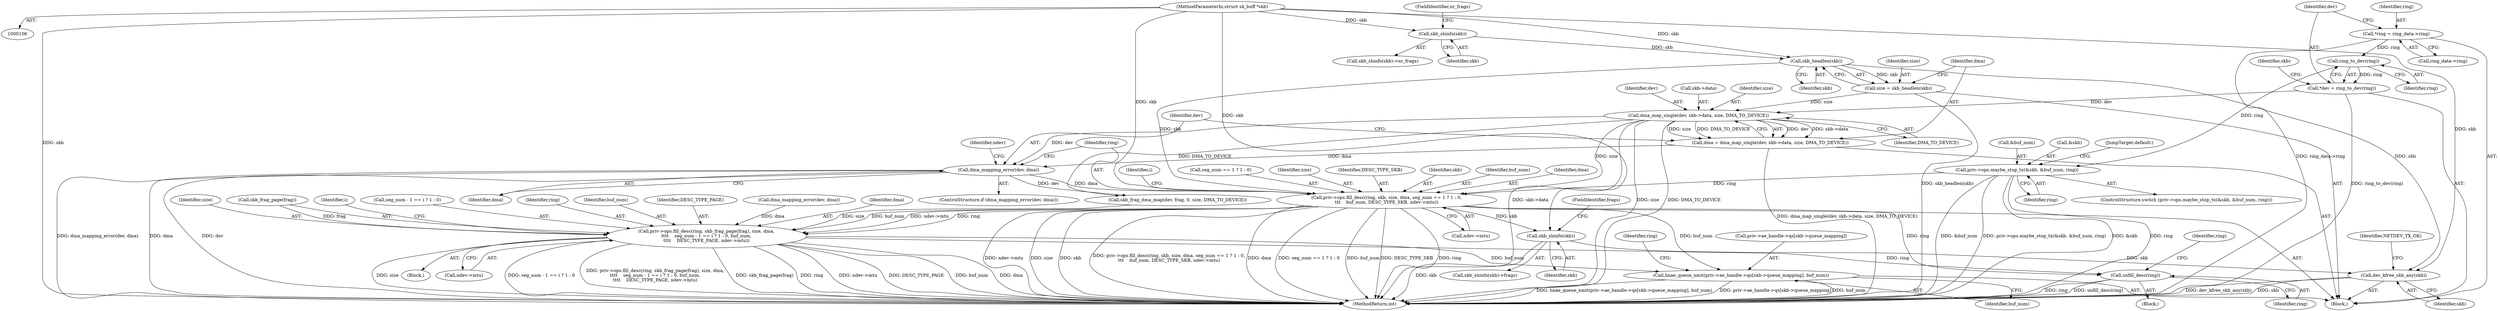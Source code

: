 digraph "1_linux_27463ad99f738ed93c7c8b3e2e5bc8c4853a2ff2_0@pointer" {
"1000205" [label="(Call,priv->ops.fill_desc(ring, skb, size, dma, seg_num == 1 ? 1 : 0,\n\t\t\t    buf_num, DESC_TYPE_SKB, ndev->mtu))"];
"1000136" [label="(Call,priv->ops.maybe_stop_tx(&skb, &buf_num, ring))"];
"1000125" [label="(Call,ring_to_dev(ring))"];
"1000117" [label="(Call,*ring = ring_data->ring)"];
"1000179" [label="(Call,skb_headlen(skb))"];
"1000168" [label="(Call,skb_shinfo(skb))"];
"1000108" [label="(MethodParameterIn,struct sk_buff *skb)"];
"1000183" [label="(Call,dma_map_single(dev, skb->data, size, DMA_TO_DEVICE))"];
"1000123" [label="(Call,*dev = ring_to_dev(ring))"];
"1000177" [label="(Call,size = skb_headlen(skb))"];
"1000191" [label="(Call,dma_mapping_error(dev, dma))"];
"1000181" [label="(Call,dma = dma_map_single(dev, skb->data, size, DMA_TO_DEVICE))"];
"1000236" [label="(Call,skb_shinfo(skb))"];
"1000396" [label="(Call,dev_kfree_skb_any(skb))"];
"1000270" [label="(Call,priv->ops.fill_desc(ring, skb_frag_page(frag), size, dma,\n\t\t\t\t    seg_num - 1 == i ? 1 : 0, buf_num,\n\t\t\t\t    DESC_TYPE_PAGE, ndev->mtu))"];
"1000312" [label="(Call,hnae_queue_xmit(priv->ae_handle->qs[skb->queue_mapping], buf_num))"];
"1000348" [label="(Call,unfill_desc(ring))"];
"1000188" [label="(Identifier,size)"];
"1000206" [label="(Identifier,ring)"];
"1000177" [label="(Call,size = skb_headlen(skb))"];
"1000210" [label="(Call,seg_num == 1 ? 1 : 0)"];
"1000117" [label="(Call,*ring = ring_data->ring)"];
"1000322" [label="(Identifier,buf_num)"];
"1000272" [label="(Call,skb_frag_page(frag))"];
"1000235" [label="(Call,skb_shinfo(skb)->frags)"];
"1000248" [label="(Call,skb_frag_dma_map(dev, frag, 0, size, DMA_TO_DEVICE))"];
"1000137" [label="(Call,&skb)"];
"1000162" [label="(JumpTarget,default:)"];
"1000208" [label="(Identifier,size)"];
"1000125" [label="(Call,ring_to_dev(ring))"];
"1000124" [label="(Identifier,dev)"];
"1000181" [label="(Call,dma = dma_map_single(dev, skb->data, size, DMA_TO_DEVICE))"];
"1000190" [label="(ControlStructure,if (dma_mapping_error(dev, dma)))"];
"1000347" [label="(Block,)"];
"1000168" [label="(Call,skb_shinfo(skb))"];
"1000218" [label="(Call,ndev->mtu)"];
"1000237" [label="(Identifier,skb)"];
"1000229" [label="(Identifier,i)"];
"1000396" [label="(Call,dev_kfree_skb_any(skb))"];
"1000397" [label="(Identifier,skb)"];
"1000276" [label="(Call,seg_num - 1 == i ? 1 : 0)"];
"1000108" [label="(MethodParameterIn,struct sk_buff *skb)"];
"1000217" [label="(Identifier,DESC_TYPE_SKB)"];
"1000179" [label="(Call,skb_headlen(skb))"];
"1000270" [label="(Call,priv->ops.fill_desc(ring, skb_frag_page(frag), size, dma,\n\t\t\t\t    seg_num - 1 == i ? 1 : 0, buf_num,\n\t\t\t\t    DESC_TYPE_PAGE, ndev->mtu))"];
"1000230" [label="(Block,)"];
"1000126" [label="(Identifier,ring)"];
"1000271" [label="(Identifier,ring)"];
"1000284" [label="(Identifier,buf_num)"];
"1000189" [label="(Identifier,DMA_TO_DEVICE)"];
"1000192" [label="(Identifier,dev)"];
"1000399" [label="(Identifier,NETDEV_TX_OK)"];
"1000285" [label="(Identifier,DESC_TYPE_PAGE)"];
"1000207" [label="(Identifier,skb)"];
"1000348" [label="(Call,unfill_desc(ring))"];
"1000182" [label="(Identifier,dma)"];
"1000183" [label="(Call,dma_map_single(dev, skb->data, size, DMA_TO_DEVICE))"];
"1000216" [label="(Identifier,buf_num)"];
"1000196" [label="(Identifier,ndev)"];
"1000349" [label="(Identifier,ring)"];
"1000110" [label="(Block,)"];
"1000135" [label="(ControlStructure,switch (priv->ops.maybe_stop_tx(&skb, &buf_num, ring)))"];
"1000139" [label="(Call,&buf_num)"];
"1000169" [label="(Identifier,skb)"];
"1000170" [label="(FieldIdentifier,nr_frags)"];
"1000118" [label="(Identifier,ring)"];
"1000184" [label="(Identifier,dev)"];
"1000193" [label="(Identifier,dma)"];
"1000313" [label="(Call,priv->ae_handle->qs[skb->queue_mapping])"];
"1000205" [label="(Call,priv->ops.fill_desc(ring, skb, size, dma, seg_num == 1 ? 1 : 0,\n\t\t\t    buf_num, DESC_TYPE_SKB, ndev->mtu))"];
"1000119" [label="(Call,ring_data->ring)"];
"1000238" [label="(FieldIdentifier,frags)"];
"1000209" [label="(Identifier,dma)"];
"1000326" [label="(Identifier,ring)"];
"1000255" [label="(Call,dma_mapping_error(dev, dma))"];
"1000136" [label="(Call,priv->ops.maybe_stop_tx(&skb, &buf_num, ring))"];
"1000275" [label="(Identifier,dma)"];
"1000236" [label="(Call,skb_shinfo(skb))"];
"1000274" [label="(Identifier,size)"];
"1000223" [label="(Identifier,i)"];
"1000167" [label="(Call,skb_shinfo(skb)->nr_frags)"];
"1000178" [label="(Identifier,size)"];
"1000180" [label="(Identifier,skb)"];
"1000141" [label="(Identifier,ring)"];
"1000185" [label="(Call,skb->data)"];
"1000286" [label="(Call,ndev->mtu)"];
"1000353" [label="(Identifier,ring)"];
"1000138" [label="(Identifier,skb)"];
"1000191" [label="(Call,dma_mapping_error(dev, dma))"];
"1000312" [label="(Call,hnae_queue_xmit(priv->ae_handle->qs[skb->queue_mapping], buf_num))"];
"1000123" [label="(Call,*dev = ring_to_dev(ring))"];
"1000409" [label="(MethodReturn,int)"];
"1000205" -> "1000110"  [label="AST: "];
"1000205" -> "1000218"  [label="CFG: "];
"1000206" -> "1000205"  [label="AST: "];
"1000207" -> "1000205"  [label="AST: "];
"1000208" -> "1000205"  [label="AST: "];
"1000209" -> "1000205"  [label="AST: "];
"1000210" -> "1000205"  [label="AST: "];
"1000216" -> "1000205"  [label="AST: "];
"1000217" -> "1000205"  [label="AST: "];
"1000218" -> "1000205"  [label="AST: "];
"1000223" -> "1000205"  [label="CFG: "];
"1000205" -> "1000409"  [label="DDG: dma"];
"1000205" -> "1000409"  [label="DDG: seg_num == 1 ? 1 : 0"];
"1000205" -> "1000409"  [label="DDG: buf_num"];
"1000205" -> "1000409"  [label="DDG: DESC_TYPE_SKB"];
"1000205" -> "1000409"  [label="DDG: ring"];
"1000205" -> "1000409"  [label="DDG: ndev->mtu"];
"1000205" -> "1000409"  [label="DDG: size"];
"1000205" -> "1000409"  [label="DDG: skb"];
"1000205" -> "1000409"  [label="DDG: priv->ops.fill_desc(ring, skb, size, dma, seg_num == 1 ? 1 : 0,\n\t\t\t    buf_num, DESC_TYPE_SKB, ndev->mtu)"];
"1000136" -> "1000205"  [label="DDG: ring"];
"1000179" -> "1000205"  [label="DDG: skb"];
"1000108" -> "1000205"  [label="DDG: skb"];
"1000183" -> "1000205"  [label="DDG: size"];
"1000191" -> "1000205"  [label="DDG: dma"];
"1000205" -> "1000236"  [label="DDG: skb"];
"1000205" -> "1000270"  [label="DDG: ring"];
"1000205" -> "1000270"  [label="DDG: buf_num"];
"1000205" -> "1000270"  [label="DDG: ndev->mtu"];
"1000205" -> "1000312"  [label="DDG: buf_num"];
"1000205" -> "1000348"  [label="DDG: ring"];
"1000136" -> "1000135"  [label="AST: "];
"1000136" -> "1000141"  [label="CFG: "];
"1000137" -> "1000136"  [label="AST: "];
"1000139" -> "1000136"  [label="AST: "];
"1000141" -> "1000136"  [label="AST: "];
"1000162" -> "1000136"  [label="CFG: "];
"1000136" -> "1000409"  [label="DDG: ring"];
"1000136" -> "1000409"  [label="DDG: &buf_num"];
"1000136" -> "1000409"  [label="DDG: priv->ops.maybe_stop_tx(&skb, &buf_num, ring)"];
"1000136" -> "1000409"  [label="DDG: &skb"];
"1000125" -> "1000136"  [label="DDG: ring"];
"1000125" -> "1000123"  [label="AST: "];
"1000125" -> "1000126"  [label="CFG: "];
"1000126" -> "1000125"  [label="AST: "];
"1000123" -> "1000125"  [label="CFG: "];
"1000125" -> "1000123"  [label="DDG: ring"];
"1000117" -> "1000125"  [label="DDG: ring"];
"1000117" -> "1000110"  [label="AST: "];
"1000117" -> "1000119"  [label="CFG: "];
"1000118" -> "1000117"  [label="AST: "];
"1000119" -> "1000117"  [label="AST: "];
"1000124" -> "1000117"  [label="CFG: "];
"1000117" -> "1000409"  [label="DDG: ring_data->ring"];
"1000179" -> "1000177"  [label="AST: "];
"1000179" -> "1000180"  [label="CFG: "];
"1000180" -> "1000179"  [label="AST: "];
"1000177" -> "1000179"  [label="CFG: "];
"1000179" -> "1000177"  [label="DDG: skb"];
"1000168" -> "1000179"  [label="DDG: skb"];
"1000108" -> "1000179"  [label="DDG: skb"];
"1000179" -> "1000396"  [label="DDG: skb"];
"1000168" -> "1000167"  [label="AST: "];
"1000168" -> "1000169"  [label="CFG: "];
"1000169" -> "1000168"  [label="AST: "];
"1000170" -> "1000168"  [label="CFG: "];
"1000108" -> "1000168"  [label="DDG: skb"];
"1000108" -> "1000106"  [label="AST: "];
"1000108" -> "1000409"  [label="DDG: skb"];
"1000108" -> "1000236"  [label="DDG: skb"];
"1000108" -> "1000396"  [label="DDG: skb"];
"1000183" -> "1000181"  [label="AST: "];
"1000183" -> "1000189"  [label="CFG: "];
"1000184" -> "1000183"  [label="AST: "];
"1000185" -> "1000183"  [label="AST: "];
"1000188" -> "1000183"  [label="AST: "];
"1000189" -> "1000183"  [label="AST: "];
"1000181" -> "1000183"  [label="CFG: "];
"1000183" -> "1000409"  [label="DDG: skb->data"];
"1000183" -> "1000409"  [label="DDG: size"];
"1000183" -> "1000409"  [label="DDG: DMA_TO_DEVICE"];
"1000183" -> "1000181"  [label="DDG: dev"];
"1000183" -> "1000181"  [label="DDG: skb->data"];
"1000183" -> "1000181"  [label="DDG: size"];
"1000183" -> "1000181"  [label="DDG: DMA_TO_DEVICE"];
"1000123" -> "1000183"  [label="DDG: dev"];
"1000177" -> "1000183"  [label="DDG: size"];
"1000183" -> "1000191"  [label="DDG: dev"];
"1000183" -> "1000248"  [label="DDG: DMA_TO_DEVICE"];
"1000123" -> "1000110"  [label="AST: "];
"1000124" -> "1000123"  [label="AST: "];
"1000138" -> "1000123"  [label="CFG: "];
"1000123" -> "1000409"  [label="DDG: ring_to_dev(ring)"];
"1000177" -> "1000110"  [label="AST: "];
"1000178" -> "1000177"  [label="AST: "];
"1000182" -> "1000177"  [label="CFG: "];
"1000177" -> "1000409"  [label="DDG: skb_headlen(skb)"];
"1000191" -> "1000190"  [label="AST: "];
"1000191" -> "1000193"  [label="CFG: "];
"1000192" -> "1000191"  [label="AST: "];
"1000193" -> "1000191"  [label="AST: "];
"1000196" -> "1000191"  [label="CFG: "];
"1000206" -> "1000191"  [label="CFG: "];
"1000191" -> "1000409"  [label="DDG: dma_mapping_error(dev, dma)"];
"1000191" -> "1000409"  [label="DDG: dma"];
"1000191" -> "1000409"  [label="DDG: dev"];
"1000181" -> "1000191"  [label="DDG: dma"];
"1000191" -> "1000248"  [label="DDG: dev"];
"1000181" -> "1000110"  [label="AST: "];
"1000182" -> "1000181"  [label="AST: "];
"1000192" -> "1000181"  [label="CFG: "];
"1000181" -> "1000409"  [label="DDG: dma_map_single(dev, skb->data, size, DMA_TO_DEVICE)"];
"1000236" -> "1000235"  [label="AST: "];
"1000236" -> "1000237"  [label="CFG: "];
"1000237" -> "1000236"  [label="AST: "];
"1000238" -> "1000236"  [label="CFG: "];
"1000236" -> "1000409"  [label="DDG: skb"];
"1000236" -> "1000396"  [label="DDG: skb"];
"1000396" -> "1000110"  [label="AST: "];
"1000396" -> "1000397"  [label="CFG: "];
"1000397" -> "1000396"  [label="AST: "];
"1000399" -> "1000396"  [label="CFG: "];
"1000396" -> "1000409"  [label="DDG: dev_kfree_skb_any(skb)"];
"1000396" -> "1000409"  [label="DDG: skb"];
"1000270" -> "1000230"  [label="AST: "];
"1000270" -> "1000286"  [label="CFG: "];
"1000271" -> "1000270"  [label="AST: "];
"1000272" -> "1000270"  [label="AST: "];
"1000274" -> "1000270"  [label="AST: "];
"1000275" -> "1000270"  [label="AST: "];
"1000276" -> "1000270"  [label="AST: "];
"1000284" -> "1000270"  [label="AST: "];
"1000285" -> "1000270"  [label="AST: "];
"1000286" -> "1000270"  [label="AST: "];
"1000229" -> "1000270"  [label="CFG: "];
"1000270" -> "1000409"  [label="DDG: ndev->mtu"];
"1000270" -> "1000409"  [label="DDG: DESC_TYPE_PAGE"];
"1000270" -> "1000409"  [label="DDG: buf_num"];
"1000270" -> "1000409"  [label="DDG: dma"];
"1000270" -> "1000409"  [label="DDG: size"];
"1000270" -> "1000409"  [label="DDG: seg_num - 1 == i ? 1 : 0"];
"1000270" -> "1000409"  [label="DDG: priv->ops.fill_desc(ring, skb_frag_page(frag), size, dma,\n\t\t\t\t    seg_num - 1 == i ? 1 : 0, buf_num,\n\t\t\t\t    DESC_TYPE_PAGE, ndev->mtu)"];
"1000270" -> "1000409"  [label="DDG: skb_frag_page(frag)"];
"1000270" -> "1000409"  [label="DDG: ring"];
"1000272" -> "1000270"  [label="DDG: frag"];
"1000248" -> "1000270"  [label="DDG: size"];
"1000255" -> "1000270"  [label="DDG: dma"];
"1000270" -> "1000312"  [label="DDG: buf_num"];
"1000270" -> "1000348"  [label="DDG: ring"];
"1000312" -> "1000110"  [label="AST: "];
"1000312" -> "1000322"  [label="CFG: "];
"1000313" -> "1000312"  [label="AST: "];
"1000322" -> "1000312"  [label="AST: "];
"1000326" -> "1000312"  [label="CFG: "];
"1000312" -> "1000409"  [label="DDG: hnae_queue_xmit(priv->ae_handle->qs[skb->queue_mapping], buf_num)"];
"1000312" -> "1000409"  [label="DDG: priv->ae_handle->qs[skb->queue_mapping]"];
"1000312" -> "1000409"  [label="DDG: buf_num"];
"1000348" -> "1000347"  [label="AST: "];
"1000348" -> "1000349"  [label="CFG: "];
"1000349" -> "1000348"  [label="AST: "];
"1000353" -> "1000348"  [label="CFG: "];
"1000348" -> "1000409"  [label="DDG: ring"];
"1000348" -> "1000409"  [label="DDG: unfill_desc(ring)"];
}
